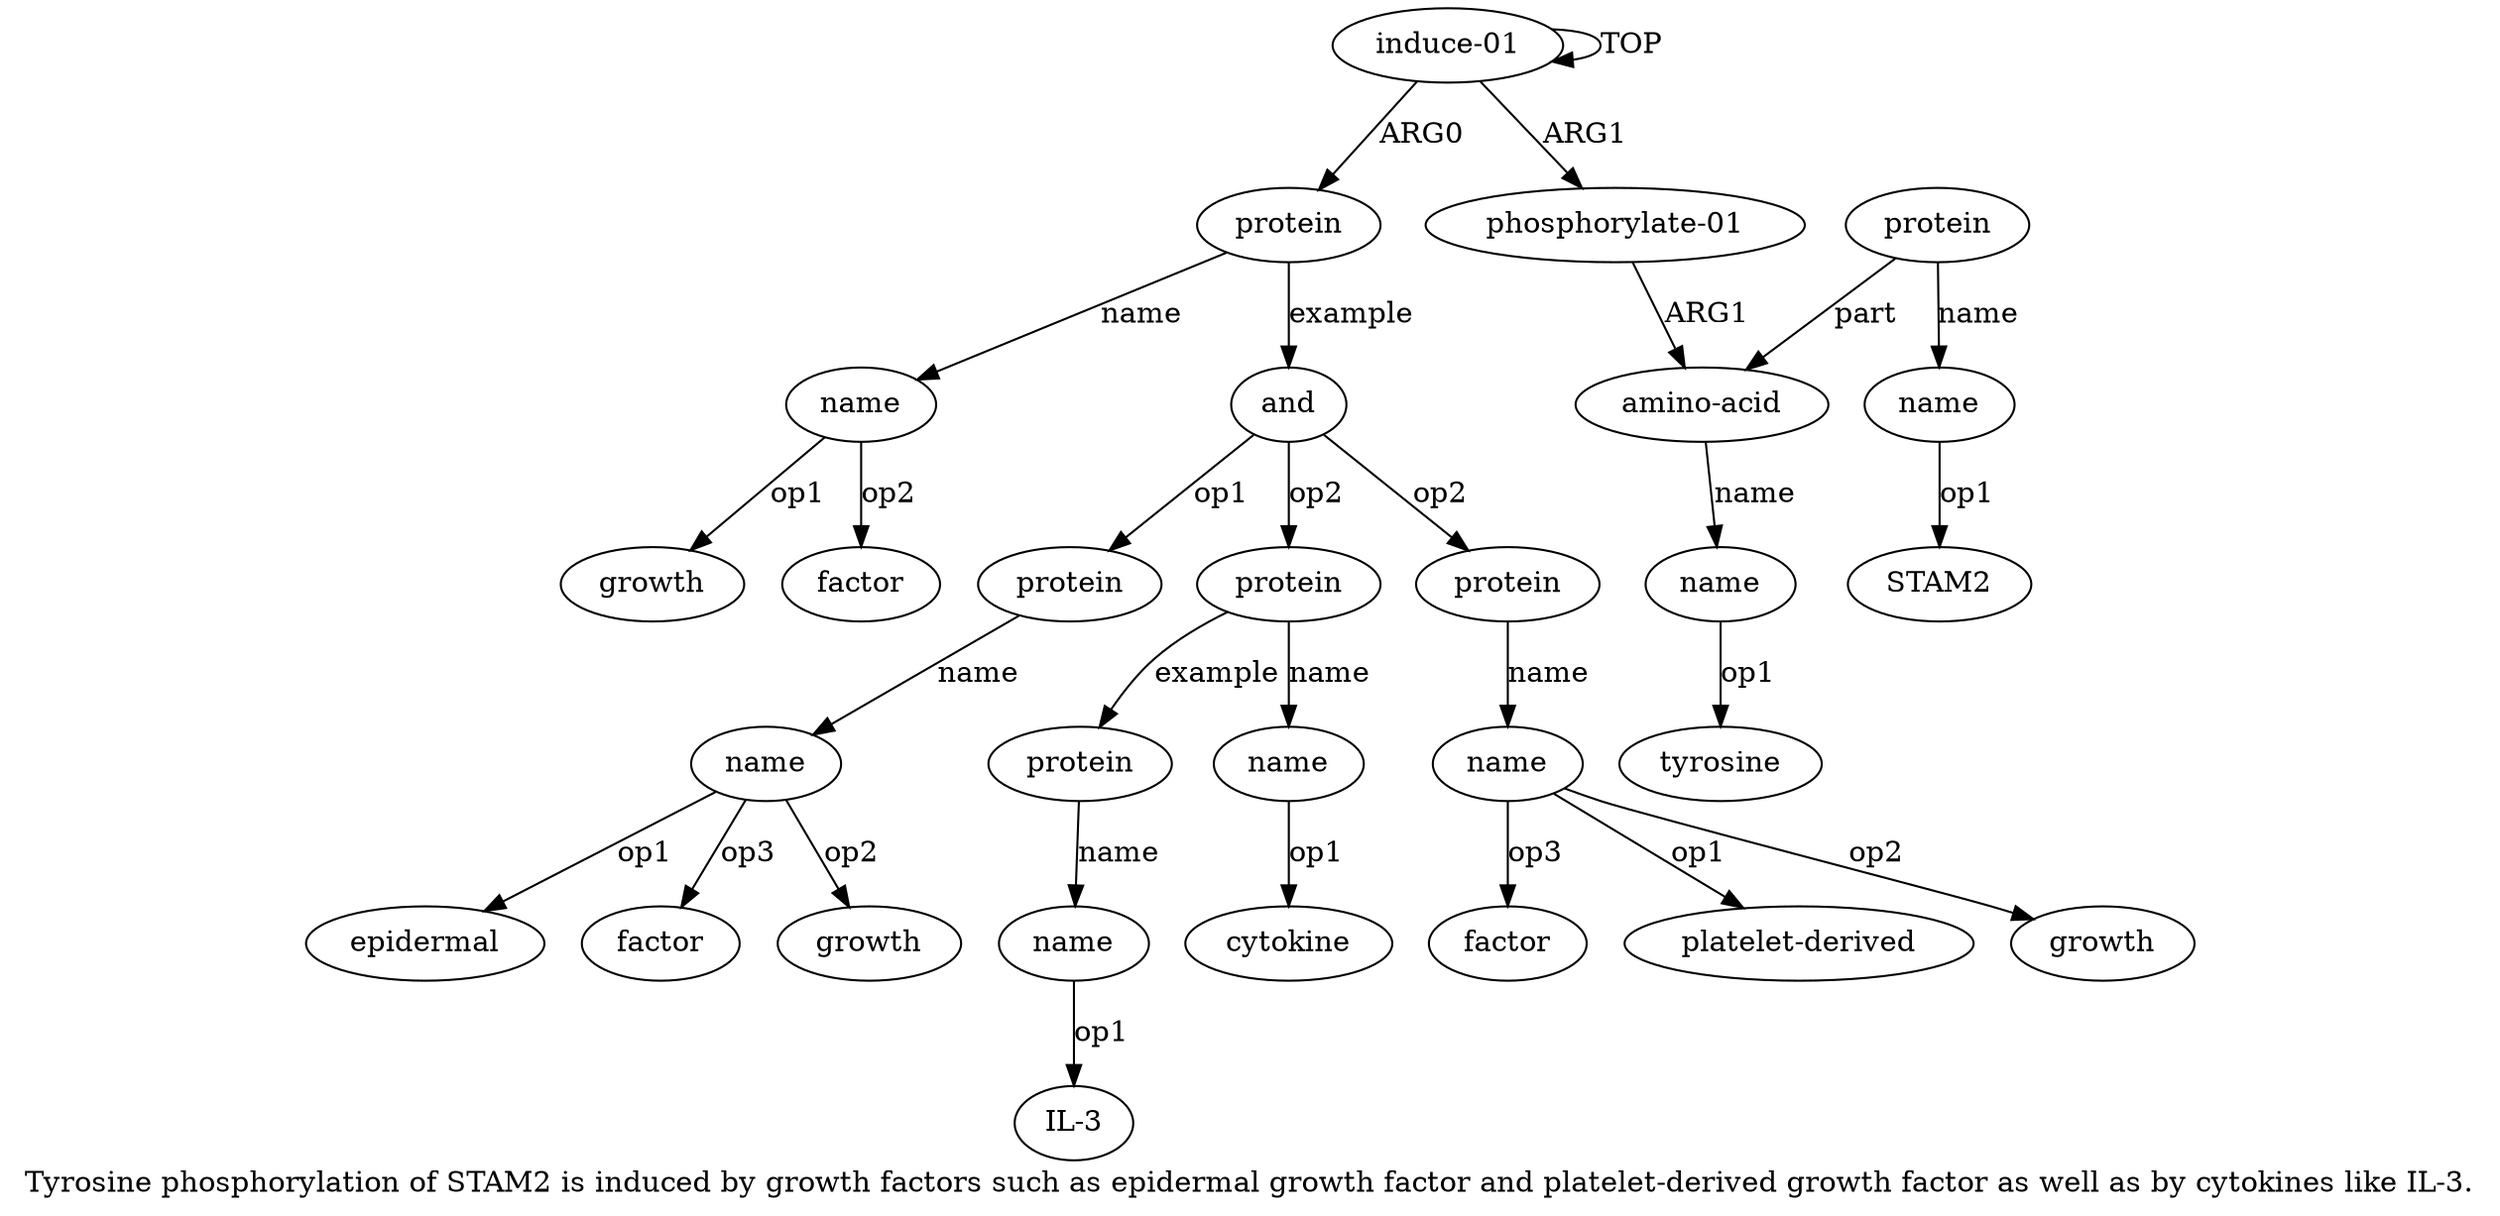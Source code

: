 digraph  {
	graph [label="Tyrosine phosphorylation of STAM2 is induced by growth factors such as epidermal growth factor and platelet-derived growth factor \
as well as by cytokines like IL-3."];
	node [label="\N"];
	"a7 platelet-derived"	 [color=black,
		gold_ind=-1,
		gold_label="platelet-derived",
		label="platelet-derived",
		test_ind=-1,
		test_label="platelet-derived"];
	a7	 [color=black,
		gold_ind=7,
		gold_label=name,
		label=name,
		test_ind=7,
		test_label=name];
	a7 -> "a7 platelet-derived" [key=0,
	color=black,
	gold_label=op1,
	label=op1,
	test_label=op1];
"a7 growth" [color=black,
	gold_ind=-1,
	gold_label=growth,
	label=growth,
	test_ind=-1,
	test_label=growth];
a7 -> "a7 growth" [key=0,
color=black,
gold_label=op2,
label=op2,
test_label=op2];
"a7 factor" [color=black,
gold_ind=-1,
gold_label=factor,
label=factor,
test_ind=-1,
test_label=factor];
a7 -> "a7 factor" [key=0,
color=black,
gold_label=op3,
label=op3,
test_label=op3];
"a16 STAM2" [color=black,
gold_ind=-1,
gold_label=STAM2,
label=STAM2,
test_ind=-1,
test_label=STAM2];
"a2 growth" [color=black,
gold_ind=-1,
gold_label=growth,
label=growth,
test_ind=-1,
test_label=growth];
"a2 factor" [color=black,
gold_ind=-1,
gold_label=factor,
label=factor,
test_ind=-1,
test_label=factor];
"a9 cytokine" [color=black,
gold_ind=-1,
gold_label=cytokine,
label=cytokine,
test_ind=-1,
test_label=cytokine];
"a5 factor" [color=black,
gold_ind=-1,
gold_label=factor,
label=factor,
test_ind=-1,
test_label=factor];
a15 [color=black,
gold_ind=15,
gold_label=protein,
label=protein,
test_ind=15,
test_label=protein];
a16 [color=black,
gold_ind=16,
gold_label=name,
label=name,
test_ind=16,
test_label=name];
a15 -> a16 [key=0,
color=black,
gold_label=name,
label=name,
test_label=name];
a13 [color=black,
gold_ind=13,
gold_label="amino-acid",
label="amino-acid",
test_ind=13,
test_label="amino-acid"];
a15 -> a13 [key=0,
color=black,
gold_label=part,
label=part,
test_label=part];
a14 [color=black,
gold_ind=14,
gold_label=name,
label=name,
test_ind=14,
test_label=name];
"a14 tyrosine" [color=black,
gold_ind=-1,
gold_label=tyrosine,
label=tyrosine,
test_ind=-1,
test_label=tyrosine];
a14 -> "a14 tyrosine" [key=0,
color=black,
gold_label=op1,
label=op1,
test_label=op1];
a16 -> "a16 STAM2" [key=0,
color=black,
gold_label=op1,
label=op1,
test_label=op1];
a11 [color=black,
gold_ind=11,
gold_label=name,
label=name,
test_ind=11,
test_label=name];
"a11 IL-3" [color=black,
gold_ind=-1,
gold_label="IL-3",
label="IL-3",
test_ind=-1,
test_label="IL-3"];
a11 -> "a11 IL-3" [key=0,
color=black,
gold_label=op1,
label=op1,
test_label=op1];
a10 [color=black,
gold_ind=10,
gold_label=protein,
label=protein,
test_ind=10,
test_label=protein];
a10 -> a11 [key=0,
color=black,
gold_label=name,
label=name,
test_label=name];
a13 -> a14 [key=0,
color=black,
gold_label=name,
label=name,
test_label=name];
a12 [color=black,
gold_ind=12,
gold_label="phosphorylate-01",
label="phosphorylate-01",
test_ind=12,
test_label="phosphorylate-01"];
a12 -> a13 [key=0,
color=black,
gold_label=ARG1,
label=ARG1,
test_label=ARG1];
a1 [color=black,
gold_ind=1,
gold_label=protein,
label=protein,
test_ind=1,
test_label=protein];
a3 [color=black,
gold_ind=3,
gold_label=and,
label=and,
test_ind=3,
test_label=and];
a1 -> a3 [key=0,
color=black,
gold_label=example,
label=example,
test_label=example];
a2 [color=black,
gold_ind=2,
gold_label=name,
label=name,
test_ind=2,
test_label=name];
a1 -> a2 [key=0,
color=black,
gold_label=name,
label=name,
test_label=name];
a0 [color=black,
gold_ind=0,
gold_label="induce-01",
label="induce-01",
test_ind=0,
test_label="induce-01"];
a0 -> a12 [key=0,
color=black,
gold_label=ARG1,
label=ARG1,
test_label=ARG1];
a0 -> a1 [key=0,
color=black,
gold_label=ARG0,
label=ARG0,
test_label=ARG0];
a0 -> a0 [key=0,
color=black,
gold_label=TOP,
label=TOP,
test_label=TOP];
a4 [color=black,
gold_ind=4,
gold_label=protein,
label=protein,
test_ind=4,
test_label=protein];
a3 -> a4 [key=0,
color=black,
gold_label=op1,
label=op1,
test_label=op1];
a6 [color=black,
gold_ind=6,
gold_label=protein,
label=protein,
test_ind=6,
test_label=protein];
a3 -> a6 [key=0,
color=black,
gold_label=op2,
label=op2,
test_label=op2];
a8 [color=black,
gold_ind=8,
gold_label=protein,
label=protein,
test_ind=8,
test_label=protein];
a3 -> a8 [key=0,
color=black,
gold_label=op2,
label=op2,
test_label=op2];
a2 -> "a2 growth" [key=0,
color=black,
gold_label=op1,
label=op1,
test_label=op1];
a2 -> "a2 factor" [key=0,
color=black,
gold_label=op2,
label=op2,
test_label=op2];
a5 [color=black,
gold_ind=5,
gold_label=name,
label=name,
test_ind=5,
test_label=name];
a5 -> "a5 factor" [key=0,
color=black,
gold_label=op3,
label=op3,
test_label=op3];
"a5 growth" [color=black,
gold_ind=-1,
gold_label=growth,
label=growth,
test_ind=-1,
test_label=growth];
a5 -> "a5 growth" [key=0,
color=black,
gold_label=op2,
label=op2,
test_label=op2];
"a5 epidermal" [color=black,
gold_ind=-1,
gold_label=epidermal,
label=epidermal,
test_ind=-1,
test_label=epidermal];
a5 -> "a5 epidermal" [key=0,
color=black,
gold_label=op1,
label=op1,
test_label=op1];
a4 -> a5 [key=0,
color=black,
gold_label=name,
label=name,
test_label=name];
a6 -> a7 [key=0,
color=black,
gold_label=name,
label=name,
test_label=name];
a9 [color=black,
gold_ind=9,
gold_label=name,
label=name,
test_ind=9,
test_label=name];
a9 -> "a9 cytokine" [key=0,
color=black,
gold_label=op1,
label=op1,
test_label=op1];
a8 -> a10 [key=0,
color=black,
gold_label=example,
label=example,
test_label=example];
a8 -> a9 [key=0,
color=black,
gold_label=name,
label=name,
test_label=name];
}
